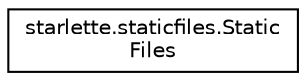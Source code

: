 digraph "Graphical Class Hierarchy"
{
 // LATEX_PDF_SIZE
  edge [fontname="Helvetica",fontsize="10",labelfontname="Helvetica",labelfontsize="10"];
  node [fontname="Helvetica",fontsize="10",shape=record];
  rankdir="LR";
  Node0 [label="starlette.staticfiles.Static\lFiles",height=0.2,width=0.4,color="black", fillcolor="white", style="filled",URL="$classstarlette_1_1staticfiles_1_1StaticFiles.html",tooltip=" "];
}

